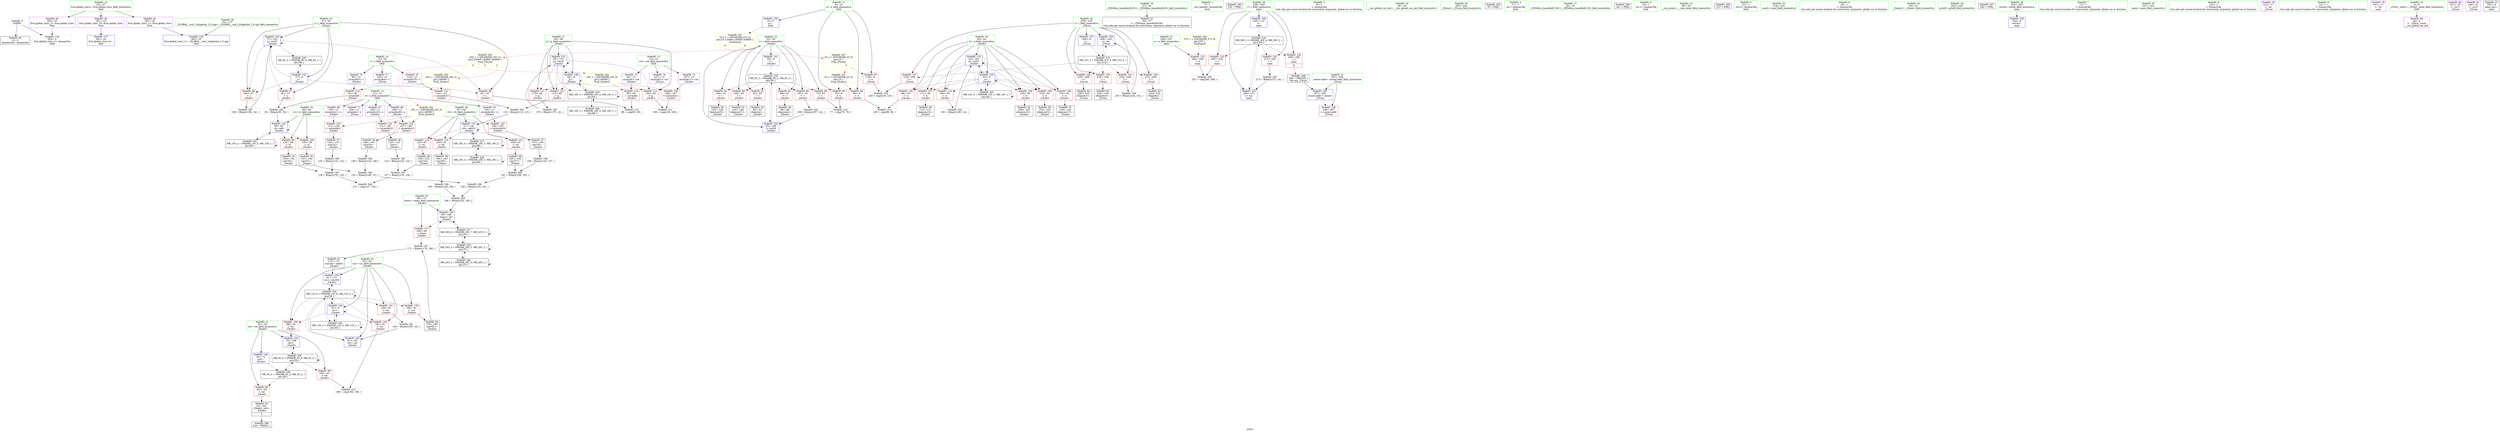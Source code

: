 digraph "SVFG" {
	label="SVFG";

	Node0x555a57b9b1e0 [shape=record,color=grey,label="{NodeID: 0\nNullPtr}"];
	Node0x555a57b9b1e0 -> Node0x555a57bbd4f0[style=solid];
	Node0x555a57b9b1e0 -> Node0x555a57bc4720[style=solid];
	Node0x555a57bdda70 [shape=record,color=yellow,style=double,label="{NodeID: 263\n26V_1 = ENCHI(MR_26V_0)\npts\{160000 \}\nFun[_Z4calcv]}"];
	Node0x555a57bdda70 -> Node0x555a57bc3650[style=dashed];
	Node0x555a57bdda70 -> Node0x555a57bc37f0[style=dashed];
	Node0x555a57bbdca0 [shape=record,color=red,label="{NodeID: 97\n92\<--57\n\<--j\n_Z4calcv\n}"];
	Node0x555a57bbdca0 -> Node0x555a57bc9950[style=solid];
	Node0x555a57bbbd90 [shape=record,color=green,label="{NodeID: 14\n15\<--16\nt\<--t_field_insensitive\nGlob }"];
	Node0x555a57bbbd90 -> Node0x555a57bc01e0[style=solid];
	Node0x555a57bbbd90 -> Node0x555a57bc02b0[style=solid];
	Node0x555a57bbbd90 -> Node0x555a57bc0380[style=solid];
	Node0x555a57bc1740 [shape=record,color=grey,label="{NodeID: 194\n181 = Binary(180, 141, )\n}"];
	Node0x555a57bc1740 -> Node0x555a57bc51e0[style=solid];
	Node0x555a57bbe800 [shape=record,color=red,label="{NodeID: 111\n104\<--65\n\<--jj\n_Z4calcv\n}"];
	Node0x555a57bbe800 -> Node0x555a57bca550[style=solid];
	Node0x555a57bbca40 [shape=record,color=green,label="{NodeID: 28\n67\<--68\nctt\<--ctt_field_insensitive\n_Z4calcv\n}"];
	Node0x555a57bbca40 -> Node0x555a57bbea70[style=solid];
	Node0x555a57bbca40 -> Node0x555a57bbeb40[style=solid];
	Node0x555a57bbca40 -> Node0x555a57bc33e0[style=solid];
	Node0x555a57bbca40 -> Node0x555a57bc4dd0[style=solid];
	Node0x555a57bca0d0 [shape=record,color=grey,label="{NodeID: 208\n137 = cmp(127, 136, )\n}"];
	Node0x555a57bc3b30 [shape=record,color=red,label="{NodeID: 125\n156\<--155\n\<--arrayidx34\n_Z4calcv\n}"];
	Node0x555a57bc3b30 -> Node0x555a57bbf340[style=solid];
	Node0x555a57bbd6c0 [shape=record,color=black,label="{NodeID: 42\n36\<--37\n\<--_ZNSt8ios_base4InitD1Ev\nCan only get source location for instruction, argument, global var or function.}"];
	Node0x555a57bc4720 [shape=record,color=blue, style = dotted,label="{NodeID: 139\n283\<--3\nllvm.global_ctors_2\<--dummyVal\nGlob }"];
	Node0x555a57bbf270 [shape=record,color=black,label="{NodeID: 56\n154\<--153\nidxprom33\<--\n_Z4calcv\n}"];
	Node0x555a57bc52b0 [shape=record,color=blue,label="{NodeID: 153\n53\<--188\nret\<--\n_Z4calcv\n}"];
	Node0x555a57bc52b0 -> Node0x555a57bd6870[style=dashed];
	Node0x555a57bbfdd0 [shape=record,color=purple,label="{NodeID: 70\n155\<--11\narrayidx34\<--x\n_Z4calcv\n}"];
	Node0x555a57bbfdd0 -> Node0x555a57bc3b30[style=solid];
	Node0x555a57bdce50 [shape=record,color=yellow,style=double,label="{NodeID: 250\n33V_1 = ENCHI(MR_33V_0)\npts\{120000 140000 160000 \}\nFun[_Z3runi]|{<s0>5|<s1>5|<s2>5}}"];
	Node0x555a57bdce50:s0 -> Node0x555a57bdd8b0[style=dashed,color=red];
	Node0x555a57bdce50:s1 -> Node0x555a57bdd990[style=dashed,color=red];
	Node0x555a57bdce50:s2 -> Node0x555a57bdda70[style=dashed,color=red];
	Node0x555a57bc0990 [shape=record,color=purple,label="{NodeID: 84\n283\<--23\nllvm.global_ctors_2\<--llvm.global_ctors\nGlob }"];
	Node0x555a57bc0990 -> Node0x555a57bc4720[style=solid];
	Node0x555a57b9b500 [shape=record,color=green,label="{NodeID: 1\n7\<--1\n__dso_handle\<--dummyObj\nGlob }"];
	Node0x555a57bbdd70 [shape=record,color=red,label="{NodeID: 98\n192\<--57\n\<--j\n_Z4calcv\n}"];
	Node0x555a57bbdd70 -> Node0x555a57bc9f50[style=solid];
	Node0x555a57bbbe90 [shape=record,color=green,label="{NodeID: 15\n23\<--27\nllvm.global_ctors\<--llvm.global_ctors_field_insensitive\nGlob }"];
	Node0x555a57bbbe90 -> Node0x555a57bc0790[style=solid];
	Node0x555a57bbbe90 -> Node0x555a57bc0890[style=solid];
	Node0x555a57bbbe90 -> Node0x555a57bc0990[style=solid];
	Node0x555a57bc18c0 [shape=record,color=grey,label="{NodeID: 195\n176 = Binary(175, 141, )\n}"];
	Node0x555a57bc18c0 -> Node0x555a57bc5110[style=solid];
	Node0x555a57bbe8d0 [shape=record,color=red,label="{NodeID: 112\n115\<--65\n\<--jj\n_Z4calcv\n}"];
	Node0x555a57bbe8d0 -> Node0x555a57bc9810[style=solid];
	Node0x555a57bbcb10 [shape=record,color=green,label="{NodeID: 29\n69\<--70\ntimes\<--times_field_insensitive\n_Z4calcv\n}"];
	Node0x555a57bbcb10 -> Node0x555a57bc34b0[style=solid];
	Node0x555a57bbcb10 -> Node0x555a57bc4f70[style=solid];
	Node0x555a57becb20 [shape=record,color=black,label="{NodeID: 292\n232 = PHI()\n}"];
	Node0x555a57bca250 [shape=record,color=grey,label="{NodeID: 209\n267 = cmp(265, 266, )\n}"];
	Node0x555a57bc3c00 [shape=record,color=red,label="{NodeID: 126\n238\<--207\n\<--casenr.addr\n_Z3runi\n}"];
	Node0x555a57bbd7c0 [shape=record,color=black,label="{NodeID: 43\n83\<--82\nidxprom\<--\n_Z4calcv\n}"];
	Node0x555a57bc4820 [shape=record,color=blue,label="{NodeID: 140\n53\<--72\nret\<--\n_Z4calcv\n}"];
	Node0x555a57bc4820 -> Node0x555a57bd9070[style=dashed];
	Node0x555a57bbf340 [shape=record,color=black,label="{NodeID: 57\n157\<--156\nconv35\<--\n_Z4calcv\n}"];
	Node0x555a57bbf340 -> Node0x555a57bc1d40[style=solid];
	Node0x555a57bc5380 [shape=record,color=blue,label="{NodeID: 154\n57\<--193\nj\<--inc53\n_Z4calcv\n}"];
	Node0x555a57bc5380 -> Node0x555a57bbdbd0[style=dashed];
	Node0x555a57bc5380 -> Node0x555a57bbdca0[style=dashed];
	Node0x555a57bc5380 -> Node0x555a57bbdd70[style=dashed];
	Node0x555a57bc5380 -> Node0x555a57bc5380[style=dashed];
	Node0x555a57bc5380 -> Node0x555a57bd9a70[style=dashed];
	Node0x555a57bbfea0 [shape=record,color=purple,label="{NodeID: 71\n224\<--11\narrayidx\<--x\n_Z3runi\n}"];
	Node0x555a57bdcf90 [shape=record,color=yellow,style=double,label="{NodeID: 251\n2V_1 = ENCHI(MR_2V_0)\npts\{10 \}\nFun[_Z4calcv]}"];
	Node0x555a57bdcf90 -> Node0x555a57bc0a90[style=dashed];
	Node0x555a57bdcf90 -> Node0x555a57bc0b60[style=dashed];
	Node0x555a57bc0a90 [shape=record,color=red,label="{NodeID: 85\n76\<--8\n\<--n\n_Z4calcv\n}"];
	Node0x555a57bc0a90 -> Node0x555a57bca9d0[style=solid];
	Node0x555a57bbb660 [shape=record,color=green,label="{NodeID: 2\n9\<--1\n\<--dummyObj\nCan only get source location for instruction, argument, global var or function.}"];
	Node0x555a57bddc60 [shape=record,color=yellow,style=double,label="{NodeID: 265\n37V_1 = ENCHI(MR_37V_0)\npts\{257 \}\nFun[main]}"];
	Node0x555a57bddc60 -> Node0x555a57bc40e0[style=dashed];
	Node0x555a57bbde40 [shape=record,color=red,label="{NodeID: 99\n134\<--59\n\<--ct\n_Z4calcv\n}"];
	Node0x555a57bbde40 -> Node0x555a57bbef30[style=solid];
	Node0x555a57bbbf90 [shape=record,color=green,label="{NodeID: 16\n28\<--29\n__cxx_global_var_init\<--__cxx_global_var_init_field_insensitive\n}"];
	Node0x555a57bc1a40 [shape=record,color=grey,label="{NodeID: 196\n235 = Binary(234, 141, )\n}"];
	Node0x555a57bc1a40 -> Node0x555a57bc56c0[style=solid];
	Node0x555a57bbe9a0 [shape=record,color=red,label="{NodeID: 113\n175\<--65\n\<--jj\n_Z4calcv\n}"];
	Node0x555a57bbe9a0 -> Node0x555a57bc18c0[style=solid];
	Node0x555a57bbcbe0 [shape=record,color=green,label="{NodeID: 30\n203\<--204\n_Z3runi\<--_Z3runi_field_insensitive\n}"];
	Node0x555a57becc20 [shape=record,color=black,label="{NodeID: 293\n35 = PHI()\n}"];
	Node0x555a57bca3d0 [shape=record,color=grey,label="{NodeID: 210\n220 = cmp(218, 219, )\n}"];
	Node0x555a57bc3cd0 [shape=record,color=red,label="{NodeID: 127\n218\<--209\n\<--i\n_Z3runi\n}"];
	Node0x555a57bc3cd0 -> Node0x555a57bca3d0[style=solid];
	Node0x555a57bbd890 [shape=record,color=black,label="{NodeID: 44\n89\<--88\nidxprom4\<--\n_Z4calcv\n}"];
	Node0x555a57bc48f0 [shape=record,color=blue,label="{NodeID: 141\n55\<--9\ni\<--\n_Z4calcv\n}"];
	Node0x555a57bc48f0 -> Node0x555a57bd9570[style=dashed];
	Node0x555a57bbf410 [shape=record,color=black,label="{NodeID: 58\n160\<--159\nconv37\<--\n_Z4calcv\n}"];
	Node0x555a57bbf410 -> Node0x555a57bc2040[style=solid];
	Node0x555a57bd9070 [shape=record,color=black,label="{NodeID: 238\nMR_4V_3 = PHI(MR_4V_4, MR_4V_2, )\npts\{54 \}\n}"];
	Node0x555a57bd9070 -> Node0x555a57bc0dd0[style=dashed];
	Node0x555a57bd9070 -> Node0x555a57bd6870[style=dashed];
	Node0x555a57bc5450 [shape=record,color=blue,label="{NodeID: 155\n55\<--198\ni\<--inc56\n_Z4calcv\n}"];
	Node0x555a57bc5450 -> Node0x555a57bd9570[style=dashed];
	Node0x555a57bbff70 [shape=record,color=purple,label="{NodeID: 72\n84\<--13\narrayidx\<--cnt\n_Z4calcv\n}"];
	Node0x555a57bbff70 -> Node0x555a57bc3580[style=solid];
	Node0x555a57bc0b60 [shape=record,color=red,label="{NodeID: 86\n99\<--8\n\<--n\n_Z4calcv\n}"];
	Node0x555a57bc0b60 -> Node0x555a57bca6d0[style=solid];
	Node0x555a57bbb6f0 [shape=record,color=green,label="{NodeID: 3\n17\<--1\n.str\<--dummyObj\nGlob }"];
	Node0x555a57bbdf10 [shape=record,color=red,label="{NodeID: 100\n150\<--59\n\<--ct\n_Z4calcv\n}"];
	Node0x555a57bbdf10 -> Node0x555a57bbf1a0[style=solid];
	Node0x555a57bbc090 [shape=record,color=green,label="{NodeID: 17\n32\<--33\n_ZNSt8ios_base4InitC1Ev\<--_ZNSt8ios_base4InitC1Ev_field_insensitive\n}"];
	Node0x555a57bc1bc0 [shape=record,color=grey,label="{NodeID: 197\n171 = Binary(170, 168, )\n}"];
	Node0x555a57bc1bc0 -> Node0x555a57bbf680[style=solid];
	Node0x555a57bbea70 [shape=record,color=red,label="{NodeID: 114\n125\<--67\n\<--ctt\n_Z4calcv\n}"];
	Node0x555a57bbea70 -> Node0x555a57bbecc0[style=solid];
	Node0x555a57bbcce0 [shape=record,color=green,label="{NodeID: 31\n207\<--208\ncasenr.addr\<--casenr.addr_field_insensitive\n_Z3runi\n}"];
	Node0x555a57bbcce0 -> Node0x555a57bc3c00[style=solid];
	Node0x555a57bbcce0 -> Node0x555a57bc5520[style=solid];
	Node0x555a57becd20 [shape=record,color=black,label="{NodeID: 294\n241 = PHI()\n}"];
	Node0x555a57bca550 [shape=record,color=grey,label="{NodeID: 211\n109 = cmp(104, 108, )\n}"];
	Node0x555a57bc3da0 [shape=record,color=red,label="{NodeID: 128\n222\<--209\n\<--i\n_Z3runi\n}"];
	Node0x555a57bc3da0 -> Node0x555a57bbf820[style=solid];
	Node0x555a57bbd960 [shape=record,color=black,label="{NodeID: 45\n106\<--105\nidxprom10\<--\n_Z4calcv\n}"];
	Node0x555a57bc49c0 [shape=record,color=blue,label="{NodeID: 142\n57\<--9\nj\<--\n_Z4calcv\n}"];
	Node0x555a57bc49c0 -> Node0x555a57bbdbd0[style=dashed];
	Node0x555a57bc49c0 -> Node0x555a57bbdca0[style=dashed];
	Node0x555a57bc49c0 -> Node0x555a57bbdd70[style=dashed];
	Node0x555a57bc49c0 -> Node0x555a57bc5380[style=dashed];
	Node0x555a57bc49c0 -> Node0x555a57bd9a70[style=dashed];
	Node0x555a57bbf4e0 [shape=record,color=black,label="{NodeID: 59\n164\<--163\nconv40\<--\n_Z4calcv\n}"];
	Node0x555a57bbf4e0 -> Node0x555a57bc9dd0[style=solid];
	Node0x555a57bd9570 [shape=record,color=black,label="{NodeID: 239\nMR_6V_3 = PHI(MR_6V_4, MR_6V_2, )\npts\{56 \}\n}"];
	Node0x555a57bd9570 -> Node0x555a57bc0ea0[style=dashed];
	Node0x555a57bd9570 -> Node0x555a57bc0f70[style=dashed];
	Node0x555a57bd9570 -> Node0x555a57bc1040[style=dashed];
	Node0x555a57bd9570 -> Node0x555a57bc1110[style=dashed];
	Node0x555a57bd9570 -> Node0x555a57bc11e0[style=dashed];
	Node0x555a57bd9570 -> Node0x555a57bc12b0[style=dashed];
	Node0x555a57bd9570 -> Node0x555a57bc5450[style=dashed];
	Node0x555a57bc5520 [shape=record,color=blue,label="{NodeID: 156\n207\<--206\ncasenr.addr\<--casenr\n_Z3runi\n}"];
	Node0x555a57bc5520 -> Node0x555a57bc3c00[style=dashed];
	Node0x555a57bc0040 [shape=record,color=purple,label="{NodeID: 73\n107\<--13\narrayidx11\<--cnt\n_Z4calcv\n}"];
	Node0x555a57bc0040 -> Node0x555a57bc3720[style=solid];
	Node0x555a57bc0c30 [shape=record,color=red,label="{NodeID: 87\n219\<--8\n\<--n\n_Z3runi\n}"];
	Node0x555a57bc0c30 -> Node0x555a57bca3d0[style=solid];
	Node0x555a57bbb780 [shape=record,color=green,label="{NodeID: 4\n19\<--1\n.str.1\<--dummyObj\nGlob }"];
	Node0x555a57bdde20 [shape=record,color=yellow,style=double,label="{NodeID: 267\n41V_1 = ENCHI(MR_41V_0)\npts\{10 120000 140000 160000 \}\nFun[main]|{<s0>8|<s1>8}}"];
	Node0x555a57bdde20:s0 -> Node0x555a57bdc170[style=dashed,color=red];
	Node0x555a57bdde20:s1 -> Node0x555a57bdce50[style=dashed,color=red];
	Node0x555a57bbdfe0 [shape=record,color=red,label="{NodeID: 101\n139\<--61\n\<--cur\n_Z4calcv\n}"];
	Node0x555a57bbdfe0 -> Node0x555a57bc21c0[style=solid];
	Node0x555a57bbc190 [shape=record,color=green,label="{NodeID: 18\n38\<--39\n__cxa_atexit\<--__cxa_atexit_field_insensitive\n}"];
	Node0x555a57bc1d40 [shape=record,color=grey,label="{NodeID: 198\n158 = Binary(124, 157, )\n}"];
	Node0x555a57bc1d40 -> Node0x555a57bc2040[style=solid];
	Node0x555a57bbeb40 [shape=record,color=red,label="{NodeID: 115\n159\<--67\n\<--ctt\n_Z4calcv\n}"];
	Node0x555a57bbeb40 -> Node0x555a57bbf410[style=solid];
	Node0x555a57bbcdb0 [shape=record,color=green,label="{NodeID: 32\n209\<--210\ni\<--i_field_insensitive\n_Z3runi\n}"];
	Node0x555a57bbcdb0 -> Node0x555a57bc3cd0[style=solid];
	Node0x555a57bbcdb0 -> Node0x555a57bc3da0[style=solid];
	Node0x555a57bbcdb0 -> Node0x555a57bc3e70[style=solid];
	Node0x555a57bbcdb0 -> Node0x555a57bc3f40[style=solid];
	Node0x555a57bbcdb0 -> Node0x555a57bc4010[style=solid];
	Node0x555a57bbcdb0 -> Node0x555a57bc55f0[style=solid];
	Node0x555a57bbcdb0 -> Node0x555a57bc56c0[style=solid];
	Node0x555a57bece20 [shape=record,color=black,label="{NodeID: 295\n213 = PHI()\n}"];
	Node0x555a57bca6d0 [shape=record,color=grey,label="{NodeID: 212\n100 = cmp(98, 99, )\n}"];
	Node0x555a57bc3e70 [shape=record,color=red,label="{NodeID: 129\n225\<--209\n\<--i\n_Z3runi\n}"];
	Node0x555a57bc3e70 -> Node0x555a57bbf8f0[style=solid];
	Node0x555a57bbda30 [shape=record,color=black,label="{NodeID: 46\n112\<--111\nidxprom14\<--\n_Z4calcv\n}"];
	Node0x555a57bc4a90 [shape=record,color=blue,label="{NodeID: 143\n59\<--93\nct\<--add\n_Z4calcv\n}"];
	Node0x555a57bc4a90 -> Node0x555a57bbde40[style=dashed];
	Node0x555a57bc4a90 -> Node0x555a57bbdf10[style=dashed];
	Node0x555a57bc4a90 -> Node0x555a57bc4a90[style=dashed];
	Node0x555a57bc4a90 -> Node0x555a57bd9f70[style=dashed];
	Node0x555a57bbf5b0 [shape=record,color=black,label="{NodeID: 60\n170\<--169\nconv42\<--\n_Z4calcv\n}"];
	Node0x555a57bbf5b0 -> Node0x555a57bc1bc0[style=solid];
	Node0x555a57bd9a70 [shape=record,color=black,label="{NodeID: 240\nMR_8V_2 = PHI(MR_8V_4, MR_8V_1, )\npts\{58 \}\n}"];
	Node0x555a57bd9a70 -> Node0x555a57bc49c0[style=dashed];
	Node0x555a57bc55f0 [shape=record,color=blue,label="{NodeID: 157\n209\<--9\ni\<--\n_Z3runi\n}"];
	Node0x555a57bc55f0 -> Node0x555a57bd3170[style=dashed];
	Node0x555a57bc0110 [shape=record,color=purple,label="{NodeID: 74\n227\<--13\narrayidx2\<--cnt\n_Z3runi\n}"];
	Node0x555a57bc0d00 [shape=record,color=red,label="{NodeID: 88\n185\<--53\n\<--ret\n_Z4calcv\n}"];
	Node0x555a57bc0d00 -> Node0x555a57bcab50[style=solid];
	Node0x555a57bbb810 [shape=record,color=green,label="{NodeID: 5\n21\<--1\n.str.2\<--dummyObj\nGlob }"];
	Node0x555a57bbe0b0 [shape=record,color=red,label="{NodeID: 102\n169\<--61\n\<--cur\n_Z4calcv\n}"];
	Node0x555a57bbe0b0 -> Node0x555a57bbf5b0[style=solid];
	Node0x555a57bbc290 [shape=record,color=green,label="{NodeID: 19\n37\<--43\n_ZNSt8ios_base4InitD1Ev\<--_ZNSt8ios_base4InitD1Ev_field_insensitive\n}"];
	Node0x555a57bbc290 -> Node0x555a57bbd6c0[style=solid];
	Node0x555a57bc1ec0 [shape=record,color=grey,label="{NodeID: 199\n162 = Binary(152, 161, )\n}"];
	Node0x555a57bc1ec0 -> Node0x555a57bc9c50[style=solid];
	Node0x555a57bc33e0 [shape=record,color=red,label="{NodeID: 116\n163\<--67\n\<--ctt\n_Z4calcv\n}"];
	Node0x555a57bc33e0 -> Node0x555a57bbf4e0[style=solid];
	Node0x555a57bbce80 [shape=record,color=green,label="{NodeID: 33\n214\<--215\nscanf\<--scanf_field_insensitive\n}"];
	Node0x555a57becf20 [shape=record,color=black,label="{NodeID: 296\n239 = PHI(52, )\n}"];
	Node0x555a57bca850 [shape=record,color=grey,label="{NodeID: 213\n86 = cmp(81, 85, )\n}"];
	Node0x555a57bc3f40 [shape=record,color=red,label="{NodeID: 130\n228\<--209\n\<--i\n_Z3runi\n}"];
	Node0x555a57bc3f40 -> Node0x555a57bbf9c0[style=solid];
	Node0x555a57bbdb00 [shape=record,color=black,label="{NodeID: 47\n119\<--118\nidxprom17\<--\n_Z4calcv\n}"];
	Node0x555a57bd5970 [shape=record,color=black,label="{NodeID: 227\nMR_18V_4 = PHI(MR_18V_5, MR_18V_3, )\npts\{68 \}\n}"];
	Node0x555a57bd5970 -> Node0x555a57bc4dd0[style=dashed];
	Node0x555a57bd5970 -> Node0x555a57bd5970[style=dashed];
	Node0x555a57bd5970 -> Node0x555a57bdb770[style=dashed];
	Node0x555a57bc4b60 [shape=record,color=blue,label="{NodeID: 144\n61\<--9\ncur\<--\n_Z4calcv\n}"];
	Node0x555a57bc4b60 -> Node0x555a57bbe180[style=dashed];
	Node0x555a57bc4b60 -> Node0x555a57bbe250[style=dashed];
	Node0x555a57bc4b60 -> Node0x555a57bc4b60[style=dashed];
	Node0x555a57bc4b60 -> Node0x555a57bd3670[style=dashed];
	Node0x555a57bc4b60 -> Node0x555a57bdac80[style=dashed];
	Node0x555a57bbf680 [shape=record,color=black,label="{NodeID: 61\n172\<--171\nconv44\<--add43\n_Z4calcv\n}"];
	Node0x555a57bbf680 -> Node0x555a57bc5040[style=solid];
	Node0x555a57bd9f70 [shape=record,color=black,label="{NodeID: 241\nMR_10V_2 = PHI(MR_10V_3, MR_10V_1, )\npts\{60 \}\n}"];
	Node0x555a57bd9f70 -> Node0x555a57bc4a90[style=dashed];
	Node0x555a57bd9f70 -> Node0x555a57bd9f70[style=dashed];
	Node0x555a57bc56c0 [shape=record,color=blue,label="{NodeID: 158\n209\<--235\ni\<--inc\n_Z3runi\n}"];
	Node0x555a57bc56c0 -> Node0x555a57bd3170[style=dashed];
	Node0x555a57bc01e0 [shape=record,color=purple,label="{NodeID: 75\n90\<--15\narrayidx5\<--t\n_Z4calcv\n}"];
	Node0x555a57bc01e0 -> Node0x555a57bc3650[style=solid];
	Node0x555a57bc0dd0 [shape=record,color=red,label="{NodeID: 89\n201\<--53\n\<--ret\n_Z4calcv\n}"];
	Node0x555a57bc0dd0 -> Node0x555a57bbf750[style=solid];
	Node0x555a57bbb8a0 [shape=record,color=green,label="{NodeID: 6\n24\<--1\n\<--dummyObj\nCan only get source location for instruction, argument, global var or function.}"];
	Node0x555a57bbe180 [shape=record,color=red,label="{NodeID: 103\n184\<--61\n\<--cur\n_Z4calcv\n}"];
	Node0x555a57bbe180 -> Node0x555a57bcab50[style=solid];
	Node0x555a57bbc390 [shape=record,color=green,label="{NodeID: 20\n50\<--51\n_Z4calcv\<--_Z4calcv_field_insensitive\n}"];
	Node0x555a57bc2040 [shape=record,color=grey,label="{NodeID: 200\n161 = Binary(158, 160, )\n}"];
	Node0x555a57bc2040 -> Node0x555a57bc1ec0[style=solid];
	Node0x555a57bc34b0 [shape=record,color=red,label="{NodeID: 117\n168\<--69\n\<--times\n_Z4calcv\n}"];
	Node0x555a57bc34b0 -> Node0x555a57bc1bc0[style=solid];
	Node0x555a57bbcf80 [shape=record,color=green,label="{NodeID: 34\n242\<--243\nprintf\<--printf_field_insensitive\n}"];
	Node0x555a57bed110 [shape=record,color=black,label="{NodeID: 297\n262 = PHI()\n}"];
	Node0x555a57bca9d0 [shape=record,color=grey,label="{NodeID: 214\n77 = cmp(75, 76, )\n}"];
	Node0x555a57bc4010 [shape=record,color=red,label="{NodeID: 131\n234\<--209\n\<--i\n_Z3runi\n}"];
	Node0x555a57bc4010 -> Node0x555a57bc1a40[style=solid];
	Node0x555a57bbebf0 [shape=record,color=black,label="{NodeID: 48\n122\<--121\nconv\<--\n_Z4calcv\n}"];
	Node0x555a57bbebf0 -> Node0x555a57bc1440[style=solid];
	Node0x555a57bd5e70 [shape=record,color=black,label="{NodeID: 228\nMR_20V_4 = PHI(MR_20V_5, MR_20V_3, )\npts\{70 \}\n}"];
	Node0x555a57bd5e70 -> Node0x555a57bc4f70[style=dashed];
	Node0x555a57bd5e70 -> Node0x555a57bd2770[style=dashed];
	Node0x555a57bd5e70 -> Node0x555a57bd5e70[style=dashed];
	Node0x555a57bd5e70 -> Node0x555a57bdbc70[style=dashed];
	Node0x555a57bc4c30 [shape=record,color=blue,label="{NodeID: 145\n63\<--9\nii\<--\n_Z4calcv\n}"];
	Node0x555a57bc4c30 -> Node0x555a57bbe320[style=dashed];
	Node0x555a57bc4c30 -> Node0x555a57bbe3f0[style=dashed];
	Node0x555a57bc4c30 -> Node0x555a57bbe4c0[style=dashed];
	Node0x555a57bc4c30 -> Node0x555a57bbe590[style=dashed];
	Node0x555a57bc4c30 -> Node0x555a57bbe660[style=dashed];
	Node0x555a57bc4c30 -> Node0x555a57bbe730[style=dashed];
	Node0x555a57bc4c30 -> Node0x555a57bc4c30[style=dashed];
	Node0x555a57bc4c30 -> Node0x555a57bc51e0[style=dashed];
	Node0x555a57bc4c30 -> Node0x555a57bdad70[style=dashed];
	Node0x555a57bbf750 [shape=record,color=black,label="{NodeID: 62\n52\<--201\n_Z4calcv_ret\<--\n_Z4calcv\n|{<s0>5}}"];
	Node0x555a57bbf750:s0 -> Node0x555a57becf20[style=solid,color=blue];
	Node0x555a57bdac80 [shape=record,color=black,label="{NodeID: 242\nMR_12V_2 = PHI(MR_12V_3, MR_12V_1, )\npts\{62 \}\n}"];
	Node0x555a57bdac80 -> Node0x555a57bc4b60[style=dashed];
	Node0x555a57bdac80 -> Node0x555a57bdac80[style=dashed];
	Node0x555a57bc5790 [shape=record,color=blue,label="{NodeID: 159\n254\<--9\nretval\<--\nmain\n}"];
	Node0x555a57bc02b0 [shape=record,color=purple,label="{NodeID: 76\n113\<--15\narrayidx15\<--t\n_Z4calcv\n}"];
	Node0x555a57bc02b0 -> Node0x555a57bc37f0[style=solid];
	Node0x555a57bc0ea0 [shape=record,color=red,label="{NodeID: 90\n75\<--55\n\<--i\n_Z4calcv\n}"];
	Node0x555a57bc0ea0 -> Node0x555a57bca9d0[style=solid];
	Node0x555a57bbb930 [shape=record,color=green,label="{NodeID: 7\n72\<--1\n\<--dummyObj\nCan only get source location for instruction, argument, global var or function.}"];
	Node0x555a57bc7140 [shape=record,color=grey,label="{NodeID: 187\n136 = Binary(133, 135, )\n}"];
	Node0x555a57bc7140 -> Node0x555a57bca0d0[style=solid];
	Node0x555a57bbe250 [shape=record,color=red,label="{NodeID: 104\n188\<--61\n\<--cur\n_Z4calcv\n}"];
	Node0x555a57bbe250 -> Node0x555a57bc52b0[style=solid];
	Node0x555a57bbc490 [shape=record,color=green,label="{NodeID: 21\n53\<--54\nret\<--ret_field_insensitive\n_Z4calcv\n}"];
	Node0x555a57bbc490 -> Node0x555a57bc0d00[style=solid];
	Node0x555a57bbc490 -> Node0x555a57bc0dd0[style=solid];
	Node0x555a57bbc490 -> Node0x555a57bc4820[style=solid];
	Node0x555a57bbc490 -> Node0x555a57bc52b0[style=solid];
	Node0x555a57bc21c0 [shape=record,color=grey,label="{NodeID: 201\n140 = Binary(139, 141, )\n}"];
	Node0x555a57bc21c0 -> Node0x555a57bc4ea0[style=solid];
	Node0x555a57bc3580 [shape=record,color=red,label="{NodeID: 118\n85\<--84\n\<--arrayidx\n_Z4calcv\n}"];
	Node0x555a57bc3580 -> Node0x555a57bca850[style=solid];
	Node0x555a57bbd080 [shape=record,color=green,label="{NodeID: 35\n251\<--252\nmain\<--main_field_insensitive\n}"];
	Node0x555a57bed1e0 [shape=record,color=black,label="{NodeID: 298\n206 = PHI(269, )\n0th arg _Z3runi }"];
	Node0x555a57bed1e0 -> Node0x555a57bc5520[style=solid];
	Node0x555a57bcab50 [shape=record,color=grey,label="{NodeID: 215\n186 = cmp(184, 185, )\n}"];
	Node0x555a57bc40e0 [shape=record,color=red,label="{NodeID: 132\n266\<--256\n\<--n\nmain\n}"];
	Node0x555a57bc40e0 -> Node0x555a57bca250[style=solid];
	Node0x555a57bbecc0 [shape=record,color=black,label="{NodeID: 49\n126\<--125\nconv19\<--\n_Z4calcv\n}"];
	Node0x555a57bbecc0 -> Node0x555a57bc7740[style=solid];
	Node0x555a57bc4d00 [shape=record,color=blue,label="{NodeID: 146\n65\<--9\njj\<--\n_Z4calcv\n}"];
	Node0x555a57bc4d00 -> Node0x555a57bbe800[style=dashed];
	Node0x555a57bc4d00 -> Node0x555a57bbe8d0[style=dashed];
	Node0x555a57bc4d00 -> Node0x555a57bbe9a0[style=dashed];
	Node0x555a57bc4d00 -> Node0x555a57bc4d00[style=dashed];
	Node0x555a57bc4d00 -> Node0x555a57bc5110[style=dashed];
	Node0x555a57bc4d00 -> Node0x555a57bd8170[style=dashed];
	Node0x555a57bbf820 [shape=record,color=black,label="{NodeID: 63\n223\<--222\nidxprom\<--\n_Z3runi\n}"];
	Node0x555a57bdad70 [shape=record,color=black,label="{NodeID: 243\nMR_14V_2 = PHI(MR_14V_3, MR_14V_1, )\npts\{64 \}\n}"];
	Node0x555a57bdad70 -> Node0x555a57bc4c30[style=dashed];
	Node0x555a57bdad70 -> Node0x555a57bdad70[style=dashed];
	Node0x555a57bc5860 [shape=record,color=blue,label="{NodeID: 160\n258\<--141\ni\<--\nmain\n}"];
	Node0x555a57bc5860 -> Node0x555a57bd2c70[style=dashed];
	Node0x555a57bc0380 [shape=record,color=purple,label="{NodeID: 77\n230\<--15\narrayidx4\<--t\n_Z3runi\n}"];
	Node0x555a57bc0f70 [shape=record,color=red,label="{NodeID: 91\n82\<--55\n\<--i\n_Z4calcv\n}"];
	Node0x555a57bc0f70 -> Node0x555a57bbd7c0[style=solid];
	Node0x555a57bbb9c0 [shape=record,color=green,label="{NodeID: 8\n124\<--1\n\<--dummyObj\nCan only get source location for instruction, argument, global var or function.}"];
	Node0x555a57bc72c0 [shape=record,color=grey,label="{NodeID: 188\n149 = Binary(124, 148, )\n}"];
	Node0x555a57bc72c0 -> Node0x555a57bc75c0[style=solid];
	Node0x555a57bbe320 [shape=record,color=red,label="{NodeID: 105\n98\<--63\n\<--ii\n_Z4calcv\n}"];
	Node0x555a57bbe320 -> Node0x555a57bca6d0[style=solid];
	Node0x555a57bbc560 [shape=record,color=green,label="{NodeID: 22\n55\<--56\ni\<--i_field_insensitive\n_Z4calcv\n}"];
	Node0x555a57bbc560 -> Node0x555a57bc0ea0[style=solid];
	Node0x555a57bbc560 -> Node0x555a57bc0f70[style=solid];
	Node0x555a57bbc560 -> Node0x555a57bc1040[style=solid];
	Node0x555a57bbc560 -> Node0x555a57bc1110[style=solid];
	Node0x555a57bbc560 -> Node0x555a57bc11e0[style=solid];
	Node0x555a57bbc560 -> Node0x555a57bc12b0[style=solid];
	Node0x555a57bbc560 -> Node0x555a57bc48f0[style=solid];
	Node0x555a57bbc560 -> Node0x555a57bc5450[style=solid];
	Node0x555a57bc9810 [shape=record,color=grey,label="{NodeID: 202\n116 = Binary(114, 115, )\n}"];
	Node0x555a57bc9810 -> Node0x555a57bc4dd0[style=solid];
	Node0x555a57bc3650 [shape=record,color=red,label="{NodeID: 119\n91\<--90\n\<--arrayidx5\n_Z4calcv\n}"];
	Node0x555a57bc3650 -> Node0x555a57bc9950[style=solid];
	Node0x555a57bbd180 [shape=record,color=green,label="{NodeID: 36\n254\<--255\nretval\<--retval_field_insensitive\nmain\n}"];
	Node0x555a57bbd180 -> Node0x555a57bc5790[style=solid];
	Node0x555a57bc41b0 [shape=record,color=red,label="{NodeID: 133\n265\<--258\n\<--i\nmain\n}"];
	Node0x555a57bc41b0 -> Node0x555a57bca250[style=solid];
	Node0x555a57bbed90 [shape=record,color=black,label="{NodeID: 50\n129\<--128\nidxprom20\<--\n_Z4calcv\n}"];
	Node0x555a57bd6870 [shape=record,color=black,label="{NodeID: 230\nMR_4V_4 = PHI(MR_4V_6, MR_4V_3, )\npts\{54 \}\n}"];
	Node0x555a57bd6870 -> Node0x555a57bc0d00[style=dashed];
	Node0x555a57bd6870 -> Node0x555a57bc52b0[style=dashed];
	Node0x555a57bd6870 -> Node0x555a57bd6870[style=dashed];
	Node0x555a57bd6870 -> Node0x555a57bd9070[style=dashed];
	Node0x555a57bc4dd0 [shape=record,color=blue,label="{NodeID: 147\n67\<--116\nctt\<--add16\n_Z4calcv\n}"];
	Node0x555a57bc4dd0 -> Node0x555a57bbea70[style=dashed];
	Node0x555a57bc4dd0 -> Node0x555a57bbeb40[style=dashed];
	Node0x555a57bc4dd0 -> Node0x555a57bc33e0[style=dashed];
	Node0x555a57bc4dd0 -> Node0x555a57bc4dd0[style=dashed];
	Node0x555a57bc4dd0 -> Node0x555a57bd5970[style=dashed];
	Node0x555a57bbf8f0 [shape=record,color=black,label="{NodeID: 64\n226\<--225\nidxprom1\<--\n_Z3runi\n}"];
	Node0x555a57bdb270 [shape=record,color=black,label="{NodeID: 244\nMR_16V_2 = PHI(MR_16V_3, MR_16V_1, )\npts\{66 \}\n}"];
	Node0x555a57bdb270 -> Node0x555a57bd8170[style=dashed];
	Node0x555a57bc5930 [shape=record,color=blue,label="{NodeID: 161\n258\<--273\ni\<--inc\nmain\n}"];
	Node0x555a57bc5930 -> Node0x555a57bd2c70[style=dashed];
	Node0x555a57bc0450 [shape=record,color=purple,label="{NodeID: 78\n212\<--17\n\<--.str\n_Z3runi\n}"];
	Node0x555a57bc1040 [shape=record,color=red,label="{NodeID: 92\n88\<--55\n\<--i\n_Z4calcv\n}"];
	Node0x555a57bc1040 -> Node0x555a57bbd890[style=solid];
	Node0x555a57bbba50 [shape=record,color=green,label="{NodeID: 9\n141\<--1\n\<--dummyObj\nCan only get source location for instruction, argument, global var or function.}"];
	Node0x555a57bc7440 [shape=record,color=grey,label="{NodeID: 189\n133 = Binary(124, 132, )\n}"];
	Node0x555a57bc7440 -> Node0x555a57bc7140[style=solid];
	Node0x555a57bbe3f0 [shape=record,color=red,label="{NodeID: 106\n105\<--63\n\<--ii\n_Z4calcv\n}"];
	Node0x555a57bbe3f0 -> Node0x555a57bbd960[style=solid];
	Node0x555a57bbc630 [shape=record,color=green,label="{NodeID: 23\n57\<--58\nj\<--j_field_insensitive\n_Z4calcv\n}"];
	Node0x555a57bbc630 -> Node0x555a57bbdbd0[style=solid];
	Node0x555a57bbc630 -> Node0x555a57bbdca0[style=solid];
	Node0x555a57bbc630 -> Node0x555a57bbdd70[style=solid];
	Node0x555a57bbc630 -> Node0x555a57bc49c0[style=solid];
	Node0x555a57bbc630 -> Node0x555a57bc5380[style=solid];
	Node0x555a57bc9950 [shape=record,color=grey,label="{NodeID: 203\n93 = Binary(91, 92, )\n}"];
	Node0x555a57bc9950 -> Node0x555a57bc4a90[style=solid];
	Node0x555a57bc3720 [shape=record,color=red,label="{NodeID: 120\n108\<--107\n\<--arrayidx11\n_Z4calcv\n}"];
	Node0x555a57bc3720 -> Node0x555a57bca550[style=solid];
	Node0x555a57bbd250 [shape=record,color=green,label="{NodeID: 37\n256\<--257\nn\<--n_field_insensitive\nmain\n}"];
	Node0x555a57bbd250 -> Node0x555a57bc40e0[style=solid];
	Node0x555a57bd2770 [shape=record,color=black,label="{NodeID: 217\nMR_20V_6 = PHI(MR_20V_7, MR_20V_5, )\npts\{70 \}\n}"];
	Node0x555a57bd2770 -> Node0x555a57bc4f70[style=dashed];
	Node0x555a57bd2770 -> Node0x555a57bd2770[style=dashed];
	Node0x555a57bd2770 -> Node0x555a57bd5e70[style=dashed];
	Node0x555a57bc4280 [shape=record,color=red,label="{NodeID: 134\n269\<--258\n\<--i\nmain\n|{<s0>8}}"];
	Node0x555a57bc4280:s0 -> Node0x555a57bed1e0[style=solid,color=red];
	Node0x555a57bbee60 [shape=record,color=black,label="{NodeID: 51\n132\<--131\nconv22\<--\n_Z4calcv\n}"];
	Node0x555a57bbee60 -> Node0x555a57bc7440[style=solid];
	Node0x555a57bc4ea0 [shape=record,color=blue,label="{NodeID: 148\n61\<--140\ncur\<--inc\n_Z4calcv\n}"];
	Node0x555a57bc4ea0 -> Node0x555a57bd3670[style=dashed];
	Node0x555a57bbf9c0 [shape=record,color=black,label="{NodeID: 65\n229\<--228\nidxprom3\<--\n_Z3runi\n}"];
	Node0x555a57bdb770 [shape=record,color=black,label="{NodeID: 245\nMR_18V_2 = PHI(MR_18V_3, MR_18V_1, )\npts\{68 \}\n}"];
	Node0x555a57bdb770 -> Node0x555a57bd5970[style=dashed];
	Node0x555a57bdb770 -> Node0x555a57bdb770[style=dashed];
	Node0x555a57bc0520 [shape=record,color=purple,label="{NodeID: 79\n261\<--17\n\<--.str\nmain\n}"];
	Node0x555a57bc1110 [shape=record,color=red,label="{NodeID: 93\n128\<--55\n\<--i\n_Z4calcv\n}"];
	Node0x555a57bc1110 -> Node0x555a57bbed90[style=solid];
	Node0x555a57bbbae0 [shape=record,color=green,label="{NodeID: 10\n4\<--6\n_ZStL8__ioinit\<--_ZStL8__ioinit_field_insensitive\nGlob }"];
	Node0x555a57bbbae0 -> Node0x555a57bbfa90[style=solid];
	Node0x555a57bc75c0 [shape=record,color=grey,label="{NodeID: 190\n152 = Binary(149, 151, )\n}"];
	Node0x555a57bc75c0 -> Node0x555a57bc1ec0[style=solid];
	Node0x555a57bbe4c0 [shape=record,color=red,label="{NodeID: 107\n111\<--63\n\<--ii\n_Z4calcv\n}"];
	Node0x555a57bbe4c0 -> Node0x555a57bbda30[style=solid];
	Node0x555a57bbc700 [shape=record,color=green,label="{NodeID: 24\n59\<--60\nct\<--ct_field_insensitive\n_Z4calcv\n}"];
	Node0x555a57bbc700 -> Node0x555a57bbde40[style=solid];
	Node0x555a57bbc700 -> Node0x555a57bbdf10[style=solid];
	Node0x555a57bbc700 -> Node0x555a57bc4a90[style=solid];
	Node0x555a57bc9ad0 [shape=record,color=grey,label="{NodeID: 204\n198 = Binary(197, 141, )\n}"];
	Node0x555a57bc9ad0 -> Node0x555a57bc5450[style=solid];
	Node0x555a57bc37f0 [shape=record,color=red,label="{NodeID: 121\n114\<--113\n\<--arrayidx15\n_Z4calcv\n}"];
	Node0x555a57bc37f0 -> Node0x555a57bc9810[style=solid];
	Node0x555a57bbd320 [shape=record,color=green,label="{NodeID: 38\n258\<--259\ni\<--i_field_insensitive\nmain\n}"];
	Node0x555a57bbd320 -> Node0x555a57bc41b0[style=solid];
	Node0x555a57bbd320 -> Node0x555a57bc4280[style=solid];
	Node0x555a57bbd320 -> Node0x555a57bc4350[style=solid];
	Node0x555a57bbd320 -> Node0x555a57bc5860[style=solid];
	Node0x555a57bbd320 -> Node0x555a57bc5930[style=solid];
	Node0x555a57bd2c70 [shape=record,color=black,label="{NodeID: 218\nMR_39V_3 = PHI(MR_39V_4, MR_39V_2, )\npts\{259 \}\n}"];
	Node0x555a57bd2c70 -> Node0x555a57bc41b0[style=dashed];
	Node0x555a57bd2c70 -> Node0x555a57bc4280[style=dashed];
	Node0x555a57bd2c70 -> Node0x555a57bc4350[style=dashed];
	Node0x555a57bd2c70 -> Node0x555a57bc5930[style=dashed];
	Node0x555a57bc4350 [shape=record,color=red,label="{NodeID: 135\n272\<--258\n\<--i\nmain\n}"];
	Node0x555a57bc4350 -> Node0x555a57bc15c0[style=solid];
	Node0x555a57bbef30 [shape=record,color=black,label="{NodeID: 52\n135\<--134\nconv24\<--\n_Z4calcv\n}"];
	Node0x555a57bbef30 -> Node0x555a57bc7140[style=solid];
	Node0x555a57bc4f70 [shape=record,color=blue,label="{NodeID: 149\n69\<--166\ntimes\<--div\n_Z4calcv\n}"];
	Node0x555a57bc4f70 -> Node0x555a57bc34b0[style=dashed];
	Node0x555a57bc4f70 -> Node0x555a57bd2770[style=dashed];
	Node0x555a57bbfa90 [shape=record,color=purple,label="{NodeID: 66\n34\<--4\n\<--_ZStL8__ioinit\n__cxx_global_var_init\n}"];
	Node0x555a57bdbc70 [shape=record,color=black,label="{NodeID: 246\nMR_20V_2 = PHI(MR_20V_3, MR_20V_1, )\npts\{70 \}\n}"];
	Node0x555a57bdbc70 -> Node0x555a57bd5e70[style=dashed];
	Node0x555a57bdbc70 -> Node0x555a57bdbc70[style=dashed];
	Node0x555a57bc05f0 [shape=record,color=purple,label="{NodeID: 80\n231\<--19\n\<--.str.1\n_Z3runi\n}"];
	Node0x555a57bc11e0 [shape=record,color=red,label="{NodeID: 94\n144\<--55\n\<--i\n_Z4calcv\n}"];
	Node0x555a57bc11e0 -> Node0x555a57bbf000[style=solid];
	Node0x555a57bbbb70 [shape=record,color=green,label="{NodeID: 11\n8\<--10\nn\<--n_field_insensitive\nGlob }"];
	Node0x555a57bbbb70 -> Node0x555a57bc0a90[style=solid];
	Node0x555a57bbbb70 -> Node0x555a57bc0b60[style=solid];
	Node0x555a57bbbb70 -> Node0x555a57bc0c30[style=solid];
	Node0x555a57bbbb70 -> Node0x555a57bc4420[style=solid];
	Node0x555a57bc7740 [shape=record,color=grey,label="{NodeID: 191\n127 = Binary(123, 126, )\n}"];
	Node0x555a57bc7740 -> Node0x555a57bca0d0[style=solid];
	Node0x555a57bbe590 [shape=record,color=red,label="{NodeID: 108\n118\<--63\n\<--ii\n_Z4calcv\n}"];
	Node0x555a57bbe590 -> Node0x555a57bbdb00[style=solid];
	Node0x555a57bbc7d0 [shape=record,color=green,label="{NodeID: 25\n61\<--62\ncur\<--cur_field_insensitive\n_Z4calcv\n}"];
	Node0x555a57bbc7d0 -> Node0x555a57bbdfe0[style=solid];
	Node0x555a57bbc7d0 -> Node0x555a57bbe0b0[style=solid];
	Node0x555a57bbc7d0 -> Node0x555a57bbe180[style=solid];
	Node0x555a57bbc7d0 -> Node0x555a57bbe250[style=solid];
	Node0x555a57bbc7d0 -> Node0x555a57bc4b60[style=solid];
	Node0x555a57bbc7d0 -> Node0x555a57bc4ea0[style=solid];
	Node0x555a57bbc7d0 -> Node0x555a57bc5040[style=solid];
	Node0x555a57bc9c50 [shape=record,color=grey,label="{NodeID: 205\n166 = Binary(162, 165, )\n}"];
	Node0x555a57bc9c50 -> Node0x555a57bc4f70[style=solid];
	Node0x555a57bc38c0 [shape=record,color=red,label="{NodeID: 122\n121\<--120\n\<--arrayidx18\n_Z4calcv\n}"];
	Node0x555a57bc38c0 -> Node0x555a57bbebf0[style=solid];
	Node0x555a57bbd3f0 [shape=record,color=green,label="{NodeID: 39\n25\<--277\n_GLOBAL__sub_I_krijgertje_2_0.cpp\<--_GLOBAL__sub_I_krijgertje_2_0.cpp_field_insensitive\n}"];
	Node0x555a57bbd3f0 -> Node0x555a57bc4620[style=solid];
	Node0x555a57bd3170 [shape=record,color=black,label="{NodeID: 219\nMR_31V_3 = PHI(MR_31V_4, MR_31V_2, )\npts\{210 \}\n}"];
	Node0x555a57bd3170 -> Node0x555a57bc3cd0[style=dashed];
	Node0x555a57bd3170 -> Node0x555a57bc3da0[style=dashed];
	Node0x555a57bd3170 -> Node0x555a57bc3e70[style=dashed];
	Node0x555a57bd3170 -> Node0x555a57bc3f40[style=dashed];
	Node0x555a57bd3170 -> Node0x555a57bc4010[style=dashed];
	Node0x555a57bd3170 -> Node0x555a57bc56c0[style=dashed];
	Node0x555a57bc4420 [shape=record,color=blue,label="{NodeID: 136\n8\<--9\nn\<--\nGlob }"];
	Node0x555a57bc4420 -> Node0x555a57bdde20[style=dashed];
	Node0x555a57bbf000 [shape=record,color=black,label="{NodeID: 53\n145\<--144\nidxprom27\<--\n_Z4calcv\n}"];
	Node0x555a57bc5040 [shape=record,color=blue,label="{NodeID: 150\n61\<--172\ncur\<--conv44\n_Z4calcv\n}"];
	Node0x555a57bc5040 -> Node0x555a57bd3670[style=dashed];
	Node0x555a57bbfb60 [shape=record,color=purple,label="{NodeID: 67\n120\<--11\narrayidx18\<--x\n_Z4calcv\n}"];
	Node0x555a57bbfb60 -> Node0x555a57bc38c0[style=solid];
	Node0x555a57bdc170 [shape=record,color=yellow,style=double,label="{NodeID: 247\n2V_1 = ENCHI(MR_2V_0)\npts\{10 \}\nFun[_Z3runi]|{|<s1>5}}"];
	Node0x555a57bdc170 -> Node0x555a57bc0c30[style=dashed];
	Node0x555a57bdc170:s1 -> Node0x555a57bdcf90[style=dashed,color=red];
	Node0x555a57bc06c0 [shape=record,color=purple,label="{NodeID: 81\n240\<--21\n\<--.str.2\n_Z3runi\n}"];
	Node0x555a57bdd8b0 [shape=record,color=yellow,style=double,label="{NodeID: 261\n22V_1 = ENCHI(MR_22V_0)\npts\{120000 \}\nFun[_Z4calcv]}"];
	Node0x555a57bdd8b0 -> Node0x555a57bc38c0[style=dashed];
	Node0x555a57bdd8b0 -> Node0x555a57bc3990[style=dashed];
	Node0x555a57bdd8b0 -> Node0x555a57bc3a60[style=dashed];
	Node0x555a57bdd8b0 -> Node0x555a57bc3b30[style=dashed];
	Node0x555a57bc12b0 [shape=record,color=red,label="{NodeID: 95\n197\<--55\n\<--i\n_Z4calcv\n}"];
	Node0x555a57bc12b0 -> Node0x555a57bc9ad0[style=solid];
	Node0x555a57bbbc00 [shape=record,color=green,label="{NodeID: 12\n11\<--12\nx\<--x_field_insensitive\nGlob }"];
	Node0x555a57bbbc00 -> Node0x555a57bbfb60[style=solid];
	Node0x555a57bbbc00 -> Node0x555a57bbfc30[style=solid];
	Node0x555a57bbbc00 -> Node0x555a57bbfd00[style=solid];
	Node0x555a57bbbc00 -> Node0x555a57bbfdd0[style=solid];
	Node0x555a57bbbc00 -> Node0x555a57bbfea0[style=solid];
	Node0x555a57bc1440 [shape=record,color=grey,label="{NodeID: 192\n123 = Binary(124, 122, )\n}"];
	Node0x555a57bc1440 -> Node0x555a57bc7740[style=solid];
	Node0x555a57bbe660 [shape=record,color=red,label="{NodeID: 109\n153\<--63\n\<--ii\n_Z4calcv\n}"];
	Node0x555a57bbe660 -> Node0x555a57bbf270[style=solid];
	Node0x555a57bbc8a0 [shape=record,color=green,label="{NodeID: 26\n63\<--64\nii\<--ii_field_insensitive\n_Z4calcv\n}"];
	Node0x555a57bbc8a0 -> Node0x555a57bbe320[style=solid];
	Node0x555a57bbc8a0 -> Node0x555a57bbe3f0[style=solid];
	Node0x555a57bbc8a0 -> Node0x555a57bbe4c0[style=solid];
	Node0x555a57bbc8a0 -> Node0x555a57bbe590[style=solid];
	Node0x555a57bbc8a0 -> Node0x555a57bbe660[style=solid];
	Node0x555a57bbc8a0 -> Node0x555a57bbe730[style=solid];
	Node0x555a57bbc8a0 -> Node0x555a57bc4c30[style=solid];
	Node0x555a57bbc8a0 -> Node0x555a57bc51e0[style=solid];
	Node0x555a57bc9dd0 [shape=record,color=grey,label="{NodeID: 206\n165 = Binary(124, 164, )\n}"];
	Node0x555a57bc9dd0 -> Node0x555a57bc9c50[style=solid];
	Node0x555a57bc3990 [shape=record,color=red,label="{NodeID: 123\n131\<--130\n\<--arrayidx21\n_Z4calcv\n}"];
	Node0x555a57bc3990 -> Node0x555a57bbee60[style=solid];
	Node0x555a57bbd4f0 [shape=record,color=black,label="{NodeID: 40\n2\<--3\ndummyVal\<--dummyVal\n}"];
	Node0x555a57bd3670 [shape=record,color=black,label="{NodeID: 220\nMR_12V_6 = PHI(MR_12V_8, MR_12V_5, )\npts\{62 \}\n}"];
	Node0x555a57bd3670 -> Node0x555a57bbdfe0[style=dashed];
	Node0x555a57bd3670 -> Node0x555a57bbe0b0[style=dashed];
	Node0x555a57bd3670 -> Node0x555a57bbe180[style=dashed];
	Node0x555a57bd3670 -> Node0x555a57bbe250[style=dashed];
	Node0x555a57bd3670 -> Node0x555a57bc4b60[style=dashed];
	Node0x555a57bd3670 -> Node0x555a57bc4ea0[style=dashed];
	Node0x555a57bd3670 -> Node0x555a57bc5040[style=dashed];
	Node0x555a57bd3670 -> Node0x555a57bd3670[style=dashed];
	Node0x555a57bd3670 -> Node0x555a57bdac80[style=dashed];
	Node0x555a57bc4520 [shape=record,color=blue,label="{NodeID: 137\n281\<--24\nllvm.global_ctors_0\<--\nGlob }"];
	Node0x555a57bbf0d0 [shape=record,color=black,label="{NodeID: 54\n148\<--147\nconv29\<--\n_Z4calcv\n}"];
	Node0x555a57bbf0d0 -> Node0x555a57bc72c0[style=solid];
	Node0x555a57bc5110 [shape=record,color=blue,label="{NodeID: 151\n65\<--176\njj\<--inc45\n_Z4calcv\n}"];
	Node0x555a57bc5110 -> Node0x555a57bbe800[style=dashed];
	Node0x555a57bc5110 -> Node0x555a57bbe8d0[style=dashed];
	Node0x555a57bc5110 -> Node0x555a57bbe9a0[style=dashed];
	Node0x555a57bc5110 -> Node0x555a57bc4d00[style=dashed];
	Node0x555a57bc5110 -> Node0x555a57bc5110[style=dashed];
	Node0x555a57bc5110 -> Node0x555a57bd8170[style=dashed];
	Node0x555a57bbfc30 [shape=record,color=purple,label="{NodeID: 68\n130\<--11\narrayidx21\<--x\n_Z4calcv\n}"];
	Node0x555a57bbfc30 -> Node0x555a57bc3990[style=solid];
	Node0x555a57bc0790 [shape=record,color=purple,label="{NodeID: 82\n281\<--23\nllvm.global_ctors_0\<--llvm.global_ctors\nGlob }"];
	Node0x555a57bc0790 -> Node0x555a57bc4520[style=solid];
	Node0x555a57bdd990 [shape=record,color=yellow,style=double,label="{NodeID: 262\n24V_1 = ENCHI(MR_24V_0)\npts\{140000 \}\nFun[_Z4calcv]}"];
	Node0x555a57bdd990 -> Node0x555a57bc3580[style=dashed];
	Node0x555a57bdd990 -> Node0x555a57bc3720[style=dashed];
	Node0x555a57bbdbd0 [shape=record,color=red,label="{NodeID: 96\n81\<--57\n\<--j\n_Z4calcv\n}"];
	Node0x555a57bbdbd0 -> Node0x555a57bca850[style=solid];
	Node0x555a57bbbc90 [shape=record,color=green,label="{NodeID: 13\n13\<--14\ncnt\<--cnt_field_insensitive\nGlob }"];
	Node0x555a57bbbc90 -> Node0x555a57bbff70[style=solid];
	Node0x555a57bbbc90 -> Node0x555a57bc0040[style=solid];
	Node0x555a57bbbc90 -> Node0x555a57bc0110[style=solid];
	Node0x555a57bc15c0 [shape=record,color=grey,label="{NodeID: 193\n273 = Binary(272, 141, )\n}"];
	Node0x555a57bc15c0 -> Node0x555a57bc5930[style=solid];
	Node0x555a57bbe730 [shape=record,color=red,label="{NodeID: 110\n180\<--63\n\<--ii\n_Z4calcv\n}"];
	Node0x555a57bbe730 -> Node0x555a57bc1740[style=solid];
	Node0x555a57bbc970 [shape=record,color=green,label="{NodeID: 27\n65\<--66\njj\<--jj_field_insensitive\n_Z4calcv\n}"];
	Node0x555a57bbc970 -> Node0x555a57bbe800[style=solid];
	Node0x555a57bbc970 -> Node0x555a57bbe8d0[style=solid];
	Node0x555a57bbc970 -> Node0x555a57bbe9a0[style=solid];
	Node0x555a57bbc970 -> Node0x555a57bc4d00[style=solid];
	Node0x555a57bbc970 -> Node0x555a57bc5110[style=solid];
	Node0x555a57bc9f50 [shape=record,color=grey,label="{NodeID: 207\n193 = Binary(192, 141, )\n}"];
	Node0x555a57bc9f50 -> Node0x555a57bc5380[style=solid];
	Node0x555a57bc3a60 [shape=record,color=red,label="{NodeID: 124\n147\<--146\n\<--arrayidx28\n_Z4calcv\n}"];
	Node0x555a57bc3a60 -> Node0x555a57bbf0d0[style=solid];
	Node0x555a57bbd5f0 [shape=record,color=black,label="{NodeID: 41\n253\<--9\nmain_ret\<--\nmain\n}"];
	Node0x555a57bc4620 [shape=record,color=blue,label="{NodeID: 138\n282\<--25\nllvm.global_ctors_1\<--_GLOBAL__sub_I_krijgertje_2_0.cpp\nGlob }"];
	Node0x555a57bbf1a0 [shape=record,color=black,label="{NodeID: 55\n151\<--150\nconv31\<--\n_Z4calcv\n}"];
	Node0x555a57bbf1a0 -> Node0x555a57bc75c0[style=solid];
	Node0x555a57bd8170 [shape=record,color=black,label="{NodeID: 235\nMR_16V_3 = PHI(MR_16V_4, MR_16V_2, )\npts\{66 \}\n}"];
	Node0x555a57bd8170 -> Node0x555a57bc4d00[style=dashed];
	Node0x555a57bd8170 -> Node0x555a57bd8170[style=dashed];
	Node0x555a57bd8170 -> Node0x555a57bdb270[style=dashed];
	Node0x555a57bc51e0 [shape=record,color=blue,label="{NodeID: 152\n63\<--181\nii\<--inc47\n_Z4calcv\n}"];
	Node0x555a57bc51e0 -> Node0x555a57bbe320[style=dashed];
	Node0x555a57bc51e0 -> Node0x555a57bbe3f0[style=dashed];
	Node0x555a57bc51e0 -> Node0x555a57bbe4c0[style=dashed];
	Node0x555a57bc51e0 -> Node0x555a57bbe590[style=dashed];
	Node0x555a57bc51e0 -> Node0x555a57bbe660[style=dashed];
	Node0x555a57bc51e0 -> Node0x555a57bbe730[style=dashed];
	Node0x555a57bc51e0 -> Node0x555a57bc4c30[style=dashed];
	Node0x555a57bc51e0 -> Node0x555a57bc51e0[style=dashed];
	Node0x555a57bc51e0 -> Node0x555a57bdad70[style=dashed];
	Node0x555a57bbfd00 [shape=record,color=purple,label="{NodeID: 69\n146\<--11\narrayidx28\<--x\n_Z4calcv\n}"];
	Node0x555a57bbfd00 -> Node0x555a57bc3a60[style=solid];
	Node0x555a57bc0890 [shape=record,color=purple,label="{NodeID: 83\n282\<--23\nllvm.global_ctors_1\<--llvm.global_ctors\nGlob }"];
	Node0x555a57bc0890 -> Node0x555a57bc4620[style=solid];
}
